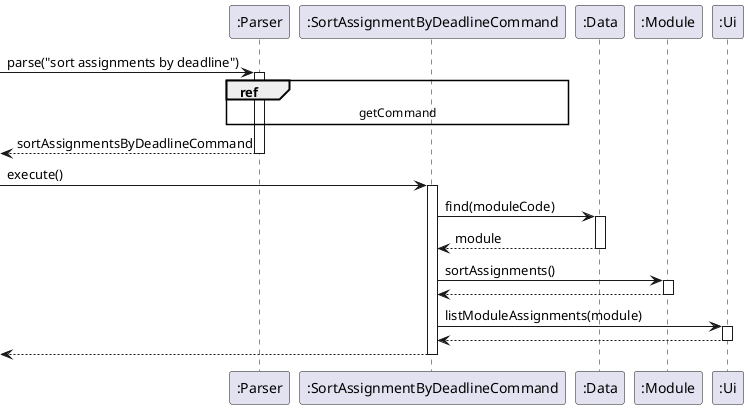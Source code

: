 @startuml

participant ":Parser" as Parser
participant ":SortAssignmentByDeadlineCommand" as Command
participant ":Data" as Data
participant ":Module" as Module
participant ":Ui" as Ui


[-> Parser : parse("sort assignments by deadline")
activate Parser

ref over Parser, Command : getCommand

[<-- Parser : sortAssignmentsByDeadlineCommand
deactivate Parser

[->Command : execute()
activate Command

Command -> Data : find(moduleCode)
activate Data

Data --> Command : module
deactivate Data

Command -> Module : sortAssignments()
activate Module

Module --> Command
deactivate Module

Command -> Ui : listModuleAssignments(module)
activate Ui

Ui --> Command
deactivate Ui

[<-- Command
deactivate Command

@enduml